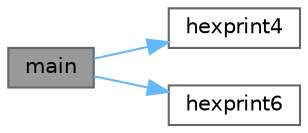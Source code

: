digraph "main"
{
 // LATEX_PDF_SIZE
  bgcolor="transparent";
  edge [fontname=Helvetica,fontsize=10,labelfontname=Helvetica,labelfontsize=10];
  node [fontname=Helvetica,fontsize=10,shape=box,height=0.2,width=0.4];
  rankdir="LR";
  Node1 [label="main",height=0.2,width=0.4,color="gray40", fillcolor="grey60", style="filled", fontcolor="black",tooltip="The main function."];
  Node1 -> Node2 [color="steelblue1",style="solid"];
  Node2 [label="hexprint4",height=0.2,width=0.4,color="grey40", fillcolor="white", style="filled",URL="$unihexgen_8c.html#a65e81f32c04621e4a0985e7767223c9b",tooltip="Generate a bitmap containing a 4-digit Unicode code point."];
  Node1 -> Node3 [color="steelblue1",style="solid"];
  Node3 [label="hexprint6",height=0.2,width=0.4,color="grey40", fillcolor="white", style="filled",URL="$unihexgen_8c.html#aaa160beefc690fbc75658fa9134d07a2",tooltip="Generate a bitmap containing a 6-digit Unicode code point."];
}
